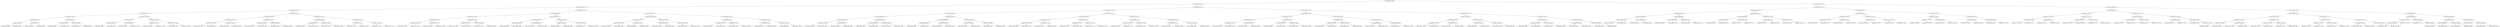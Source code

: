 digraph G{
429454733 [label="Node{data=[6656, 6656]}"]
429454733 -> 1875634627
1875634627 [label="Node{data=[4201, 4201]}"]
1875634627 -> 526688069
526688069 [label="Node{data=[2118, 2118]}"]
526688069 -> 1010409506
1010409506 [label="Node{data=[1555, 1555]}"]
1010409506 -> 1649610421
1649610421 [label="Node{data=[837, 837]}"]
1649610421 -> 1390835405
1390835405 [label="Node{data=[829, 829]}"]
1390835405 -> 1766020451
1766020451 [label="Node{data=[825, 825]}"]
1766020451 -> 411750617
411750617 [label="Node{data=[823, 823]}"]
411750617 -> 1649820635
1649820635 [label="Node{data=[806, 806]}"]
411750617 -> 57082178
57082178 [label="Node{data=[824, 824]}"]
1766020451 -> 1895605248
1895605248 [label="Node{data=[827, 827]}"]
1895605248 -> 1044299486
1044299486 [label="Node{data=[826, 826]}"]
1895605248 -> 1856404057
1856404057 [label="Node{data=[828, 828]}"]
1390835405 -> 1441795038
1441795038 [label="Node{data=[833, 833]}"]
1441795038 -> 1085897156
1085897156 [label="Node{data=[831, 831]}"]
1085897156 -> 188409667
188409667 [label="Node{data=[830, 830]}"]
1085897156 -> 1444098255
1444098255 [label="Node{data=[832, 832]}"]
1441795038 -> 57179944
57179944 [label="Node{data=[835, 835]}"]
57179944 -> 135549400
135549400 [label="Node{data=[834, 834]}"]
57179944 -> 1414049638
1414049638 [label="Node{data=[836, 836]}"]
1649610421 -> 462583912
462583912 [label="Node{data=[1348, 1348]}"]
462583912 -> 1531172109
1531172109 [label="Node{data=[841, 841]}"]
1531172109 -> 1903416620
1903416620 [label="Node{data=[839, 839]}"]
1903416620 -> 1615947771
1615947771 [label="Node{data=[838, 838]}"]
1903416620 -> 1753748129
1753748129 [label="Node{data=[840, 840]}"]
1531172109 -> 757483776
757483776 [label="Node{data=[956, 956]}"]
757483776 -> 1116939069
1116939069 [label="Node{data=[946, 946]}"]
757483776 -> 697760299
697760299 [label="Node{data=[1247, 1247]}"]
462583912 -> 27523234
27523234 [label="Node{data=[1436, 1436]}"]
27523234 -> 517136351
517136351 [label="Node{data=[1350, 1350]}"]
517136351 -> 1166253555
1166253555 [label="Node{data=[1349, 1349]}"]
517136351 -> 1532649674
1532649674 [label="Node{data=[1351, 1351]}"]
27523234 -> 1159914987
1159914987 [label="Node{data=[1513, 1513]}"]
1159914987 -> 1300686519
1300686519 [label="Node{data=[1473, 1473]}"]
1159914987 -> 338925297
338925297 [label="Node{data=[1522, 1522]}"]
1010409506 -> 484964493
484964493 [label="Node{data=[2051, 2051]}"]
484964493 -> 1320704839
1320704839 [label="Node{data=[2043, 2043]}"]
1320704839 -> 888254329
888254329 [label="Node{data=[2039, 2039]}"]
888254329 -> 1023226632
1023226632 [label="Node{data=[1824, 1824]}"]
1023226632 -> 528324490
528324490 [label="Node{data=[1556, 1556]}"]
1023226632 -> 320050497
320050497 [label="Node{data=[2038, 2038]}"]
888254329 -> 706771517
706771517 [label="Node{data=[2041, 2041]}"]
706771517 -> 2131785986
2131785986 [label="Node{data=[2040, 2040]}"]
706771517 -> 203579565
203579565 [label="Node{data=[2042, 2042]}"]
1320704839 -> 51660277
51660277 [label="Node{data=[2047, 2047]}"]
51660277 -> 709637688
709637688 [label="Node{data=[2045, 2045]}"]
709637688 -> 1458078234
1458078234 [label="Node{data=[2044, 2044]}"]
709637688 -> 1238411106
1238411106 [label="Node{data=[2046, 2046]}"]
51660277 -> 1758099520
1758099520 [label="Node{data=[2049, 2049]}"]
1758099520 -> 595361431
595361431 [label="Node{data=[2048, 2048]}"]
1758099520 -> 831967408
831967408 [label="Node{data=[2050, 2050]}"]
484964493 -> 2108787287
2108787287 [label="Node{data=[2110, 2110]}"]
2108787287 -> 1182983641
1182983641 [label="Node{data=[2106, 2106]}"]
1182983641 -> 113947480
113947480 [label="Node{data=[2053, 2053]}"]
113947480 -> 22999137
22999137 [label="Node{data=[2052, 2052]}"]
113947480 -> 1892430127
1892430127 [label="Node{data=[2078, 2078]}"]
1182983641 -> 565292738
565292738 [label="Node{data=[2108, 2108]}"]
565292738 -> 1924303327
1924303327 [label="Node{data=[2107, 2107]}"]
565292738 -> 68788752
68788752 [label="Node{data=[2109, 2109]}"]
2108787287 -> 365801205
365801205 [label="Node{data=[2114, 2114]}"]
365801205 -> 967230768
967230768 [label="Node{data=[2112, 2112]}"]
967230768 -> 1606176682
1606176682 [label="Node{data=[2111, 2111]}"]
967230768 -> 377257839
377257839 [label="Node{data=[2113, 2113]}"]
365801205 -> 1849606483
1849606483 [label="Node{data=[2116, 2116]}"]
1849606483 -> 1639847649
1639847649 [label="Node{data=[2115, 2115]}"]
1849606483 -> 1547883619
1547883619 [label="Node{data=[2117, 2117]}"]
526688069 -> 691031939
691031939 [label="Node{data=[2915, 2915]}"]
691031939 -> 823928751
823928751 [label="Node{data=[2882, 2882]}"]
823928751 -> 537146995
537146995 [label="Node{data=[2126, 2126]}"]
537146995 -> 1781473244
1781473244 [label="Node{data=[2122, 2122]}"]
1781473244 -> 1103632717
1103632717 [label="Node{data=[2120, 2120]}"]
1103632717 -> 288976772
288976772 [label="Node{data=[2119, 2119]}"]
1103632717 -> 277832830
277832830 [label="Node{data=[2121, 2121]}"]
1781473244 -> 46946380
46946380 [label="Node{data=[2124, 2124]}"]
46946380 -> 63908649
63908649 [label="Node{data=[2123, 2123]}"]
46946380 -> 1506812315
1506812315 [label="Node{data=[2125, 2125]}"]
537146995 -> 848761419
848761419 [label="Node{data=[2130, 2130]}"]
848761419 -> 1392063085
1392063085 [label="Node{data=[2128, 2128]}"]
1392063085 -> 672521592
672521592 [label="Node{data=[2127, 2127]}"]
1392063085 -> 1880223000
1880223000 [label="Node{data=[2129, 2129]}"]
848761419 -> 2048830491
2048830491 [label="Node{data=[2469, 2469]}"]
2048830491 -> 1634702191
1634702191 [label="Node{data=[2131, 2131]}"]
2048830491 -> 1737980967
1737980967 [label="Node{data=[2881, 2881]}"]
823928751 -> 403776736
403776736 [label="Node{data=[2890, 2890]}"]
403776736 -> 400571789
400571789 [label="Node{data=[2886, 2886]}"]
400571789 -> 168370421
168370421 [label="Node{data=[2884, 2884]}"]
168370421 -> 1453528023
1453528023 [label="Node{data=[2883, 2883]}"]
168370421 -> 1199840199
1199840199 [label="Node{data=[2885, 2885]}"]
400571789 -> 1369332463
1369332463 [label="Node{data=[2888, 2888]}"]
1369332463 -> 315868833
315868833 [label="Node{data=[2887, 2887]}"]
1369332463 -> 1545618055
1545618055 [label="Node{data=[2889, 2889]}"]
403776736 -> 1000157415
1000157415 [label="Node{data=[2894, 2894]}"]
1000157415 -> 418860121
418860121 [label="Node{data=[2892, 2892]}"]
418860121 -> 337475368
337475368 [label="Node{data=[2891, 2891]}"]
418860121 -> 1249323862
1249323862 [label="Node{data=[2893, 2893]}"]
1000157415 -> 406790391
406790391 [label="Node{data=[2913, 2913]}"]
406790391 -> 982000173
982000173 [label="Node{data=[2912, 2912]}"]
406790391 -> 1163109987
1163109987 [label="Node{data=[2914, 2914]}"]
691031939 -> 906823684
906823684 [label="Node{data=[3511, 3511]}"]
906823684 -> 1465171626
1465171626 [label="Node{data=[3436, 3436]}"]
1465171626 -> 741766951
741766951 [label="Node{data=[2977, 2977]}"]
741766951 -> 1947118716
1947118716 [label="Node{data=[2941, 2941]}"]
1947118716 -> 714983377
714983377 [label="Node{data=[2916, 2916]}"]
1947118716 -> 1481547206
1481547206 [label="Node{data=[2948, 2948]}"]
741766951 -> 1197360807
1197360807 [label="Node{data=[3325, 3325]}"]
1197360807 -> 1177710460
1177710460 [label="Node{data=[2990, 2990]}"]
1197360807 -> 47549220
47549220 [label="Node{data=[3395, 3395]}"]
1465171626 -> 786007573
786007573 [label="Node{data=[3507, 3507]}"]
786007573 -> 453477911
453477911 [label="Node{data=[3505, 3505]}"]
453477911 -> 1318798212
1318798212 [label="Node{data=[3504, 3504]}"]
453477911 -> 1622769112
1622769112 [label="Node{data=[3506, 3506]}"]
786007573 -> 36878068
36878068 [label="Node{data=[3509, 3509]}"]
36878068 -> 623034267
623034267 [label="Node{data=[3508, 3508]}"]
36878068 -> 833707992
833707992 [label="Node{data=[3510, 3510]}"]
906823684 -> 441299851
441299851 [label="Node{data=[3519, 3519]}"]
441299851 -> 224342816
224342816 [label="Node{data=[3515, 3515]}"]
224342816 -> 1035045751
1035045751 [label="Node{data=[3513, 3513]}"]
1035045751 -> 105208966
105208966 [label="Node{data=[3512, 3512]}"]
1035045751 -> 1902343726
1902343726 [label="Node{data=[3514, 3514]}"]
224342816 -> 89230609
89230609 [label="Node{data=[3517, 3517]}"]
89230609 -> 873088255
873088255 [label="Node{data=[3516, 3516]}"]
89230609 -> 403148692
403148692 [label="Node{data=[3518, 3518]}"]
441299851 -> 1925138620
1925138620 [label="Node{data=[3633, 3633]}"]
1925138620 -> 2072996607
2072996607 [label="Node{data=[3613, 3613]}"]
2072996607 -> 499442893
499442893 [label="Node{data=[3520, 3520]}"]
2072996607 -> 958112718
958112718 [label="Node{data=[3616, 3616]}"]
1925138620 -> 837416697
837416697 [label="Node{data=[3975, 3975]}"]
837416697 -> 833731241
833731241 [label="Node{data=[3660, 3660]}"]
837416697 -> 199869150
199869150 [label="Node{data=[4167, 4167]}"]
1875634627 -> 1862800830
1862800830 [label="Node{data=[5519, 5519]}"]
1862800830 -> 287860888
287860888 [label="Node{data=[5098, 5098]}"]
287860888 -> 762375398
762375398 [label="Node{data=[4994, 4994]}"]
762375398 -> 1758082212
1758082212 [label="Node{data=[4986, 4986]}"]
1758082212 -> 1203792358
1203792358 [label="Node{data=[4260, 4260]}"]
1203792358 -> 360621358
360621358 [label="Node{data=[4229, 4229]}"]
360621358 -> 1061387451
1061387451 [label="Node{data=[4206, 4206]}"]
360621358 -> 110432483
110432483 [label="Node{data=[4248, 4248]}"]
1203792358 -> 1113507470
1113507470 [label="Node{data=[4923, 4923]}"]
1113507470 -> 577326142
577326142 [label="Node{data=[4484, 4484]}"]
1113507470 -> 107694700
107694700 [label="Node{data=[4980, 4980]}"]
1758082212 -> 685195338
685195338 [label="Node{data=[4990, 4990]}"]
685195338 -> 470391144
470391144 [label="Node{data=[4988, 4988]}"]
470391144 -> 1953054315
1953054315 [label="Node{data=[4987, 4987]}"]
470391144 -> 680342176
680342176 [label="Node{data=[4989, 4989]}"]
685195338 -> 986378987
986378987 [label="Node{data=[4992, 4992]}"]
986378987 -> 1792605699
1792605699 [label="Node{data=[4991, 4991]}"]
986378987 -> 1476333397
1476333397 [label="Node{data=[4993, 4993]}"]
762375398 -> 379993912
379993912 [label="Node{data=[5002, 5002]}"]
379993912 -> 2065095341
2065095341 [label="Node{data=[4998, 4998]}"]
2065095341 -> 1452481322
1452481322 [label="Node{data=[4996, 4996]}"]
1452481322 -> 2033787658
2033787658 [label="Node{data=[4995, 4995]}"]
1452481322 -> 1589746922
1589746922 [label="Node{data=[4997, 4997]}"]
2065095341 -> 332391981
332391981 [label="Node{data=[5000, 5000]}"]
332391981 -> 1573647669
1573647669 [label="Node{data=[4999, 4999]}"]
332391981 -> 1843051765
1843051765 [label="Node{data=[5001, 5001]}"]
379993912 -> 1068387176
1068387176 [label="Node{data=[5083, 5083]}"]
1068387176 -> 1404841022
1404841022 [label="Node{data=[5004, 5004]}"]
1404841022 -> 1364990241
1364990241 [label="Node{data=[5003, 5003]}"]
1404841022 -> 1767451371
1767451371 [label="Node{data=[5005, 5005]}"]
1068387176 -> 610388387
610388387 [label="Node{data=[5096, 5096]}"]
610388387 -> 370068685
370068685 [label="Node{data=[5095, 5095]}"]
610388387 -> 665475644
665475644 [label="Node{data=[5097, 5097]}"]
287860888 -> 126104144
126104144 [label="Node{data=[5114, 5114]}"]
126104144 -> 763551698
763551698 [label="Node{data=[5106, 5106]}"]
763551698 -> 1292502539
1292502539 [label="Node{data=[5102, 5102]}"]
1292502539 -> 948227628
948227628 [label="Node{data=[5100, 5100]}"]
948227628 -> 506756574
506756574 [label="Node{data=[5099, 5099]}"]
948227628 -> 636702085
636702085 [label="Node{data=[5101, 5101]}"]
1292502539 -> 953433454
953433454 [label="Node{data=[5104, 5104]}"]
953433454 -> 650080758
650080758 [label="Node{data=[5103, 5103]}"]
953433454 -> 467149426
467149426 [label="Node{data=[5105, 5105]}"]
763551698 -> 611896297
611896297 [label="Node{data=[5110, 5110]}"]
611896297 -> 1029614917
1029614917 [label="Node{data=[5108, 5108]}"]
1029614917 -> 1622363097
1622363097 [label="Node{data=[5107, 5107]}"]
1029614917 -> 975322639
975322639 [label="Node{data=[5109, 5109]}"]
611896297 -> 1483185441
1483185441 [label="Node{data=[5112, 5112]}"]
1483185441 -> 270215149
270215149 [label="Node{data=[5111, 5111]}"]
1483185441 -> 1779190708
1779190708 [label="Node{data=[5113, 5113]}"]
126104144 -> 1106625212
1106625212 [label="Node{data=[5122, 5122]}"]
1106625212 -> 622838070
622838070 [label="Node{data=[5118, 5118]}"]
622838070 -> 1827847735
1827847735 [label="Node{data=[5116, 5116]}"]
1827847735 -> 1680542198
1680542198 [label="Node{data=[5115, 5115]}"]
1827847735 -> 195352557
195352557 [label="Node{data=[5117, 5117]}"]
622838070 -> 1357488606
1357488606 [label="Node{data=[5120, 5120]}"]
1357488606 -> 689159922
689159922 [label="Node{data=[5119, 5119]}"]
1357488606 -> 365651615
365651615 [label="Node{data=[5121, 5121]}"]
1106625212 -> 947769460
947769460 [label="Node{data=[5434, 5434]}"]
947769460 -> 621240820
621240820 [label="Node{data=[5124, 5124]}"]
621240820 -> 290963336
290963336 [label="Node{data=[5123, 5123]}"]
621240820 -> 1600576675
1600576675 [label="Node{data=[5125, 5125]}"]
947769460 -> 156125515
156125515 [label="Node{data=[5484, 5484]}"]
156125515 -> 400064855
400064855 [label="Node{data=[5460, 5460]}"]
156125515 -> 1004521435
1004521435 [label="Node{data=[5509, 5509]}"]
1862800830 -> 1387628487
1387628487 [label="Node{data=[6116, 6116]}"]
1387628487 -> 701139147
701139147 [label="Node{data=[5535, 5535]}"]
701139147 -> 2051765916
2051765916 [label="Node{data=[5527, 5527]}"]
2051765916 -> 1064277777
1064277777 [label="Node{data=[5523, 5523]}"]
1064277777 -> 1100653700
1100653700 [label="Node{data=[5521, 5521]}"]
1100653700 -> 1022095532
1022095532 [label="Node{data=[5520, 5520]}"]
1100653700 -> 498437691
498437691 [label="Node{data=[5522, 5522]}"]
1064277777 -> 1579238787
1579238787 [label="Node{data=[5525, 5525]}"]
1579238787 -> 1242264647
1242264647 [label="Node{data=[5524, 5524]}"]
1579238787 -> 696685370
696685370 [label="Node{data=[5526, 5526]}"]
2051765916 -> 418579559
418579559 [label="Node{data=[5531, 5531]}"]
418579559 -> 1286227879
1286227879 [label="Node{data=[5529, 5529]}"]
1286227879 -> 1569897273
1569897273 [label="Node{data=[5528, 5528]}"]
1286227879 -> 1083239666
1083239666 [label="Node{data=[5530, 5530]}"]
418579559 -> 1077938363
1077938363 [label="Node{data=[5533, 5533]}"]
1077938363 -> 1581901931
1581901931 [label="Node{data=[5532, 5532]}"]
1077938363 -> 382389224
382389224 [label="Node{data=[5534, 5534]}"]
701139147 -> 1375355583
1375355583 [label="Node{data=[6006, 6006]}"]
1375355583 -> 297766379
297766379 [label="Node{data=[6002, 6002]}"]
297766379 -> 2368775
2368775 [label="Node{data=[5942, 5942]}"]
2368775 -> 1089551200
1089551200 [label="Node{data=[5800, 5800]}"]
2368775 -> 1126000251
1126000251 [label="Node{data=[5955, 5955]}"]
297766379 -> 782265126
782265126 [label="Node{data=[6004, 6004]}"]
782265126 -> 260931560
260931560 [label="Node{data=[6003, 6003]}"]
782265126 -> 1181642562
1181642562 [label="Node{data=[6005, 6005]}"]
1375355583 -> 1860757322
1860757322 [label="Node{data=[6010, 6010]}"]
1860757322 -> 1128024298
1128024298 [label="Node{data=[6008, 6008]}"]
1128024298 -> 657067354
657067354 [label="Node{data=[6007, 6007]}"]
1128024298 -> 311124610
311124610 [label="Node{data=[6009, 6009]}"]
1860757322 -> 997201198
997201198 [label="Node{data=[6086, 6086]}"]
997201198 -> 447373746
447373746 [label="Node{data=[6011, 6011]}"]
997201198 -> 1839071072
1839071072 [label="Node{data=[6115, 6115]}"]
1387628487 -> 617291555
617291555 [label="Node{data=[6427, 6427]}"]
617291555 -> 522827761
522827761 [label="Node{data=[6419, 6419]}"]
522827761 -> 1455944279
1455944279 [label="Node{data=[6143, 6143]}"]
1455944279 -> 1411608848
1411608848 [label="Node{data=[6118, 6118]}"]
1411608848 -> 686640816
686640816 [label="Node{data=[6117, 6117]}"]
1411608848 -> 2057957987
2057957987 [label="Node{data=[6119, 6119]}"]
1455944279 -> 320201259
320201259 [label="Node{data=[6417, 6417]}"]
320201259 -> 1559341736
1559341736 [label="Node{data=[6416, 6416]}"]
320201259 -> 514582344
514582344 [label="Node{data=[6418, 6418]}"]
522827761 -> 732181524
732181524 [label="Node{data=[6423, 6423]}"]
732181524 -> 396136433
396136433 [label="Node{data=[6421, 6421]}"]
396136433 -> 1181336384
1181336384 [label="Node{data=[6420, 6420]}"]
396136433 -> 129629538
129629538 [label="Node{data=[6422, 6422]}"]
732181524 -> 230124821
230124821 [label="Node{data=[6425, 6425]}"]
230124821 -> 2124908629
2124908629 [label="Node{data=[6424, 6424]}"]
230124821 -> 1994139394
1994139394 [label="Node{data=[6426, 6426]}"]
617291555 -> 1044809302
1044809302 [label="Node{data=[6435, 6435]}"]
1044809302 -> 137337678
137337678 [label="Node{data=[6431, 6431]}"]
137337678 -> 1242058558
1242058558 [label="Node{data=[6429, 6429]}"]
1242058558 -> 1576768842
1576768842 [label="Node{data=[6428, 6428]}"]
1242058558 -> 1468390549
1468390549 [label="Node{data=[6430, 6430]}"]
137337678 -> 595904704
595904704 [label="Node{data=[6433, 6433]}"]
595904704 -> 738005553
738005553 [label="Node{data=[6432, 6432]}"]
595904704 -> 707630017
707630017 [label="Node{data=[6434, 6434]}"]
1044809302 -> 1396015973
1396015973 [label="Node{data=[6652, 6652]}"]
1396015973 -> 1450345227
1450345227 [label="Node{data=[6623, 6623]}"]
1450345227 -> 358444910
358444910 [label="Node{data=[6445, 6445]}"]
1450345227 -> 1403540895
1403540895 [label="Node{data=[6651, 6651]}"]
1396015973 -> 746179108
746179108 [label="Node{data=[6654, 6654]}"]
746179108 -> 1850834555
1850834555 [label="Node{data=[6653, 6653]}"]
746179108 -> 269044416
269044416 [label="Node{data=[6655, 6655]}"]
429454733 -> 27058675
27058675 [label="Node{data=[7071, 7071]}"]
27058675 -> 1666593550
1666593550 [label="Node{data=[7039, 7039]}"]
1666593550 -> 101792697
101792697 [label="Node{data=[6804, 6804]}"]
101792697 -> 1544830705
1544830705 [label="Node{data=[6664, 6664]}"]
1544830705 -> 987877369
987877369 [label="Node{data=[6660, 6660]}"]
987877369 -> 1761433064
1761433064 [label="Node{data=[6658, 6658]}"]
1761433064 -> 1732143037
1732143037 [label="Node{data=[6657, 6657]}"]
1761433064 -> 446709277
446709277 [label="Node{data=[6659, 6659]}"]
987877369 -> 780838071
780838071 [label="Node{data=[6662, 6662]}"]
780838071 -> 744158875
744158875 [label="Node{data=[6661, 6661]}"]
780838071 -> 952991522
952991522 [label="Node{data=[6663, 6663]}"]
1544830705 -> 596045552
596045552 [label="Node{data=[6668, 6668]}"]
596045552 -> 1490176299
1490176299 [label="Node{data=[6666, 6666]}"]
1490176299 -> 600277636
600277636 [label="Node{data=[6665, 6665]}"]
1490176299 -> 1881198001
1881198001 [label="Node{data=[6667, 6667]}"]
596045552 -> 1682267179
1682267179 [label="Node{data=[6670, 6670]}"]
1682267179 -> 773114521
773114521 [label="Node{data=[6669, 6669]}"]
1682267179 -> 827899517
827899517 [label="Node{data=[6671, 6671]}"]
101792697 -> 1197711522
1197711522 [label="Node{data=[7031, 7031]}"]
1197711522 -> 151591009
151591009 [label="Node{data=[6999, 6999]}"]
151591009 -> 29449179
29449179 [label="Node{data=[6865, 6865]}"]
29449179 -> 1964947144
1964947144 [label="Node{data=[6809, 6809]}"]
29449179 -> 799178361
799178361 [label="Node{data=[6900, 6900]}"]
151591009 -> 1848222204
1848222204 [label="Node{data=[7029, 7029]}"]
1848222204 -> 1706897505
1706897505 [label="Node{data=[7028, 7028]}"]
1848222204 -> 1695904488
1695904488 [label="Node{data=[7030, 7030]}"]
1197711522 -> 1501071749
1501071749 [label="Node{data=[7035, 7035]}"]
1501071749 -> 2055075095
2055075095 [label="Node{data=[7033, 7033]}"]
2055075095 -> 1984949249
1984949249 [label="Node{data=[7032, 7032]}"]
2055075095 -> 948126226
948126226 [label="Node{data=[7034, 7034]}"]
1501071749 -> 631947302
631947302 [label="Node{data=[7037, 7037]}"]
631947302 -> 812272841
812272841 [label="Node{data=[7036, 7036]}"]
631947302 -> 969707809
969707809 [label="Node{data=[7038, 7038]}"]
1666593550 -> 469620696
469620696 [label="Node{data=[7055, 7055]}"]
469620696 -> 1755684721
1755684721 [label="Node{data=[7047, 7047]}"]
1755684721 -> 172726952
172726952 [label="Node{data=[7043, 7043]}"]
172726952 -> 1465079641
1465079641 [label="Node{data=[7041, 7041]}"]
1465079641 -> 577051004
577051004 [label="Node{data=[7040, 7040]}"]
1465079641 -> 1719616598
1719616598 [label="Node{data=[7042, 7042]}"]
172726952 -> 808918251
808918251 [label="Node{data=[7045, 7045]}"]
808918251 -> 2106813483
2106813483 [label="Node{data=[7044, 7044]}"]
808918251 -> 2008495132
2008495132 [label="Node{data=[7046, 7046]}"]
1755684721 -> 1811317576
1811317576 [label="Node{data=[7051, 7051]}"]
1811317576 -> 1672350361
1672350361 [label="Node{data=[7049, 7049]}"]
1672350361 -> 96125171
96125171 [label="Node{data=[7048, 7048]}"]
1672350361 -> 1273172876
1273172876 [label="Node{data=[7050, 7050]}"]
1811317576 -> 340796795
340796795 [label="Node{data=[7053, 7053]}"]
340796795 -> 129568682
129568682 [label="Node{data=[7052, 7052]}"]
340796795 -> 1415052022
1415052022 [label="Node{data=[7054, 7054]}"]
469620696 -> 133950595
133950595 [label="Node{data=[7063, 7063]}"]
133950595 -> 311782138
311782138 [label="Node{data=[7059, 7059]}"]
311782138 -> 1562309469
1562309469 [label="Node{data=[7057, 7057]}"]
1562309469 -> 922038850
922038850 [label="Node{data=[7056, 7056]}"]
1562309469 -> 1857183723
1857183723 [label="Node{data=[7058, 7058]}"]
311782138 -> 1472805501
1472805501 [label="Node{data=[7061, 7061]}"]
1472805501 -> 2112335810
2112335810 [label="Node{data=[7060, 7060]}"]
1472805501 -> 1646261534
1646261534 [label="Node{data=[7062, 7062]}"]
133950595 -> 506377137
506377137 [label="Node{data=[7067, 7067]}"]
506377137 -> 2783451
2783451 [label="Node{data=[7065, 7065]}"]
2783451 -> 1081302691
1081302691 [label="Node{data=[7064, 7064]}"]
2783451 -> 1566176438
1566176438 [label="Node{data=[7066, 7066]}"]
506377137 -> 914454423
914454423 [label="Node{data=[7069, 7069]}"]
914454423 -> 1698577724
1698577724 [label="Node{data=[7068, 7068]}"]
914454423 -> 1071837566
1071837566 [label="Node{data=[7070, 7070]}"]
27058675 -> 764169840
764169840 [label="Node{data=[7392, 7392]}"]
764169840 -> 277653913
277653913 [label="Node{data=[7344, 7344]}"]
277653913 -> 80720233
80720233 [label="Node{data=[7336, 7336]}"]
80720233 -> 747559311
747559311 [label="Node{data=[7168, 7168]}"]
747559311 -> 1673457056
1673457056 [label="Node{data=[7095, 7095]}"]
1673457056 -> 378228783
378228783 [label="Node{data=[7072, 7072]}"]
1673457056 -> 1874259822
1874259822 [label="Node{data=[7124, 7124]}"]
747559311 -> 900596150
900596150 [label="Node{data=[7319, 7319]}"]
900596150 -> 560544078
560544078 [label="Node{data=[7197, 7197]}"]
900596150 -> 1831804772
1831804772 [label="Node{data=[7335, 7335]}"]
80720233 -> 893009968
893009968 [label="Node{data=[7340, 7340]}"]
893009968 -> 1893483664
1893483664 [label="Node{data=[7338, 7338]}"]
1893483664 -> 404205708
404205708 [label="Node{data=[7337, 7337]}"]
1893483664 -> 232147157
232147157 [label="Node{data=[7339, 7339]}"]
893009968 -> 1787470495
1787470495 [label="Node{data=[7342, 7342]}"]
1787470495 -> 2019591066
2019591066 [label="Node{data=[7341, 7341]}"]
1787470495 -> 1574363082
1574363082 [label="Node{data=[7343, 7343]}"]
277653913 -> 1652143173
1652143173 [label="Node{data=[7352, 7352]}"]
1652143173 -> 1566076111
1566076111 [label="Node{data=[7348, 7348]}"]
1566076111 -> 567822509
567822509 [label="Node{data=[7346, 7346]}"]
567822509 -> 1251736531
1251736531 [label="Node{data=[7345, 7345]}"]
567822509 -> 1701815641
1701815641 [label="Node{data=[7347, 7347]}"]
1566076111 -> 2077201199
2077201199 [label="Node{data=[7350, 7350]}"]
2077201199 -> 405873115
405873115 [label="Node{data=[7349, 7349]}"]
2077201199 -> 224461933
224461933 [label="Node{data=[7351, 7351]}"]
1652143173 -> 364654069
364654069 [label="Node{data=[7356, 7356]}"]
364654069 -> 317555334
317555334 [label="Node{data=[7354, 7354]}"]
317555334 -> 54744825
54744825 [label="Node{data=[7353, 7353]}"]
317555334 -> 100956304
100956304 [label="Node{data=[7355, 7355]}"]
364654069 -> 1923296800
1923296800 [label="Node{data=[7390, 7390]}"]
1923296800 -> 212101952
212101952 [label="Node{data=[7389, 7389]}"]
1923296800 -> 357109939
357109939 [label="Node{data=[7391, 7391]}"]
764169840 -> 816593522
816593522 [label="Node{data=[7685, 7685]}"]
816593522 -> 1528156265
1528156265 [label="Node{data=[7669, 7669]}"]
1528156265 -> 1950637600
1950637600 [label="Node{data=[7400, 7400]}"]
1950637600 -> 693441683
693441683 [label="Node{data=[7396, 7396]}"]
693441683 -> 2029769825
2029769825 [label="Node{data=[7394, 7394]}"]
2029769825 -> 219731343
219731343 [label="Node{data=[7393, 7393]}"]
2029769825 -> 1543192402
1543192402 [label="Node{data=[7395, 7395]}"]
693441683 -> 1510689074
1510689074 [label="Node{data=[7398, 7398]}"]
1510689074 -> 2096481998
2096481998 [label="Node{data=[7397, 7397]}"]
1510689074 -> 931840114
931840114 [label="Node{data=[7399, 7399]}"]
1950637600 -> 889809022
889809022 [label="Node{data=[7514, 7514]}"]
889809022 -> 894166324
894166324 [label="Node{data=[7420, 7420]}"]
894166324 -> 1742374629
1742374629 [label="Node{data=[7401, 7401]}"]
894166324 -> 103957308
103957308 [label="Node{data=[7460, 7460]}"]
889809022 -> 2022080796
2022080796 [label="Node{data=[7559, 7559]}"]
2022080796 -> 302950781
302950781 [label="Node{data=[7532, 7532]}"]
2022080796 -> 567343223
567343223 [label="Node{data=[7668, 7668]}"]
1528156265 -> 904881362
904881362 [label="Node{data=[7677, 7677]}"]
904881362 -> 2033032466
2033032466 [label="Node{data=[7673, 7673]}"]
2033032466 -> 512722443
512722443 [label="Node{data=[7671, 7671]}"]
512722443 -> 951768813
951768813 [label="Node{data=[7670, 7670]}"]
512722443 -> 1992158428
1992158428 [label="Node{data=[7672, 7672]}"]
2033032466 -> 1676491284
1676491284 [label="Node{data=[7675, 7675]}"]
1676491284 -> 19945404
19945404 [label="Node{data=[7674, 7674]}"]
1676491284 -> 1876157641
1876157641 [label="Node{data=[7676, 7676]}"]
904881362 -> 1980837603
1980837603 [label="Node{data=[7681, 7681]}"]
1980837603 -> 2082903983
2082903983 [label="Node{data=[7679, 7679]}"]
2082903983 -> 2133373472
2133373472 [label="Node{data=[7678, 7678]}"]
2082903983 -> 263054496
263054496 [label="Node{data=[7680, 7680]}"]
1980837603 -> 1890891136
1890891136 [label="Node{data=[7683, 7683]}"]
1890891136 -> 954716118
954716118 [label="Node{data=[7682, 7682]}"]
1890891136 -> 40162136
40162136 [label="Node{data=[7684, 7684]}"]
816593522 -> 1653387088
1653387088 [label="Node{data=[8891, 8891]}"]
1653387088 -> 927014452
927014452 [label="Node{data=[8578, 8578]}"]
927014452 -> 828309109
828309109 [label="Node{data=[7703, 7703]}"]
828309109 -> 352584981
352584981 [label="Node{data=[7686, 7686]}"]
828309109 -> 309714634
309714634 [label="Node{data=[7739, 7739]}"]
927014452 -> 771408398
771408398 [label="Node{data=[8799, 8799]}"]
771408398 -> 1796287634
1796287634 [label="Node{data=[8771, 8771]}"]
771408398 -> 1577627720
1577627720 [label="Node{data=[8890, 8890]}"]
1653387088 -> 1656202957
1656202957 [label="Node{data=[8950, 8950]}"]
1656202957 -> 421978663
421978663 [label="Node{data=[8946, 8946]}"]
421978663 -> 2066823213
2066823213 [label="Node{data=[8944, 8944]}"]
2066823213 -> 1612733939
1612733939 [label="Node{data=[8892, 8892]}"]
2066823213 -> 1073618676
1073618676 [label="Node{data=[8945, 8945]}"]
421978663 -> 292025590
292025590 [label="Node{data=[8948, 8948]}"]
292025590 -> 1675970215
1675970215 [label="Node{data=[8947, 8947]}"]
292025590 -> 21516525
21516525 [label="Node{data=[8949, 8949]}"]
1656202957 -> 1317992334
1317992334 [label="Node{data=[8952, 8952]}"]
1317992334 -> 1625324269
1625324269 [label="Node{data=[8951, 8951]}"]
1317992334 -> 704235560
704235560 [label="Node{data=[8954, 8954]}"]
704235560 -> 1794456258
1794456258 [label="Node{data=[8953, 8953]}"]
704235560 -> 1409192597
1409192597 [label="Node{data=[8955, 8955]}"]
}
